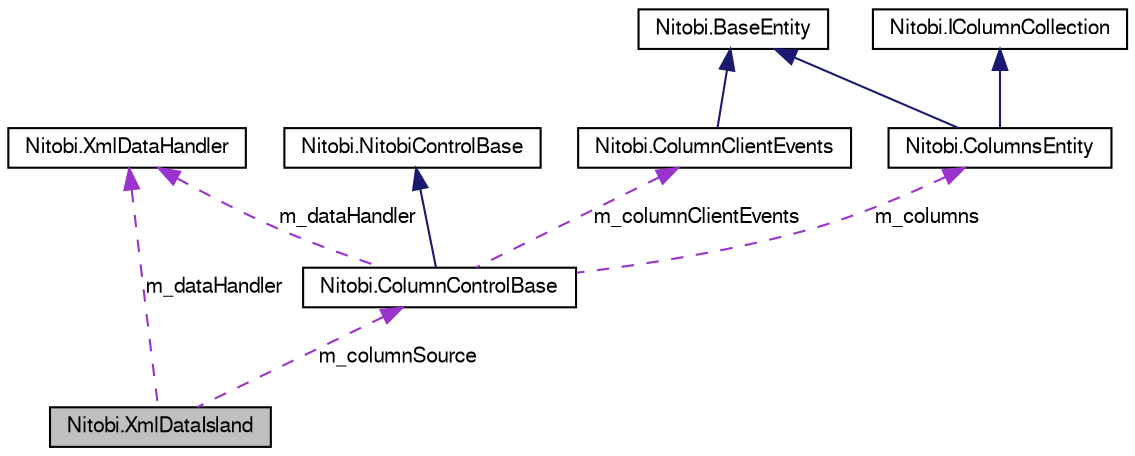 digraph G
{
  bgcolor="transparent";
  edge [fontname="FreeSans",fontsize=10,labelfontname="FreeSans",labelfontsize=10];
  node [fontname="FreeSans",fontsize=10,shape=record];
  Node1 [label="Nitobi.XmlDataIsland",height=0.2,width=0.4,color="black", fillcolor="grey75", style="filled" fontcolor="black"];
  Node2 -> Node1 [dir=back,color="darkorchid3",fontsize=10,style="dashed",label="m_dataHandler",fontname="FreeSans"];
  Node2 [label="Nitobi.XmlDataHandler",height=0.2,width=0.4,color="black",URL="$class_nitobi_1_1_xml_data_handler.html"];
  Node3 -> Node1 [dir=back,color="darkorchid3",fontsize=10,style="dashed",label="m_columnSource",fontname="FreeSans"];
  Node3 [label="Nitobi.ColumnControlBase",height=0.2,width=0.4,color="black",URL="$class_nitobi_1_1_column_control_base.html"];
  Node4 -> Node3 [dir=back,color="midnightblue",fontsize=10,style="solid",fontname="FreeSans"];
  Node4 [label="Nitobi.NitobiControlBase",height=0.2,width=0.4,color="black",URL="$class_nitobi_1_1_nitobi_control_base.html"];
  Node2 -> Node3 [dir=back,color="darkorchid3",fontsize=10,style="dashed",label="m_dataHandler",fontname="FreeSans"];
  Node5 -> Node3 [dir=back,color="darkorchid3",fontsize=10,style="dashed",label="m_columns",fontname="FreeSans"];
  Node5 [label="Nitobi.ColumnsEntity",height=0.2,width=0.4,color="black",URL="$class_nitobi_1_1_columns_entity.html"];
  Node6 -> Node5 [dir=back,color="midnightblue",fontsize=10,style="solid",fontname="FreeSans"];
  Node6 [label="Nitobi.BaseEntity",height=0.2,width=0.4,color="black",URL="$class_nitobi_1_1_base_entity.html"];
  Node7 -> Node5 [dir=back,color="midnightblue",fontsize=10,style="solid",fontname="FreeSans"];
  Node7 [label="Nitobi.IColumnCollection",height=0.2,width=0.4,color="black",URL="$interface_nitobi_1_1_i_column_collection.html"];
  Node8 -> Node3 [dir=back,color="darkorchid3",fontsize=10,style="dashed",label="m_columnClientEvents",fontname="FreeSans"];
  Node8 [label="Nitobi.ColumnClientEvents",height=0.2,width=0.4,color="black",URL="$class_nitobi_1_1_column_client_events.html"];
  Node6 -> Node8 [dir=back,color="midnightblue",fontsize=10,style="solid",fontname="FreeSans"];
}
